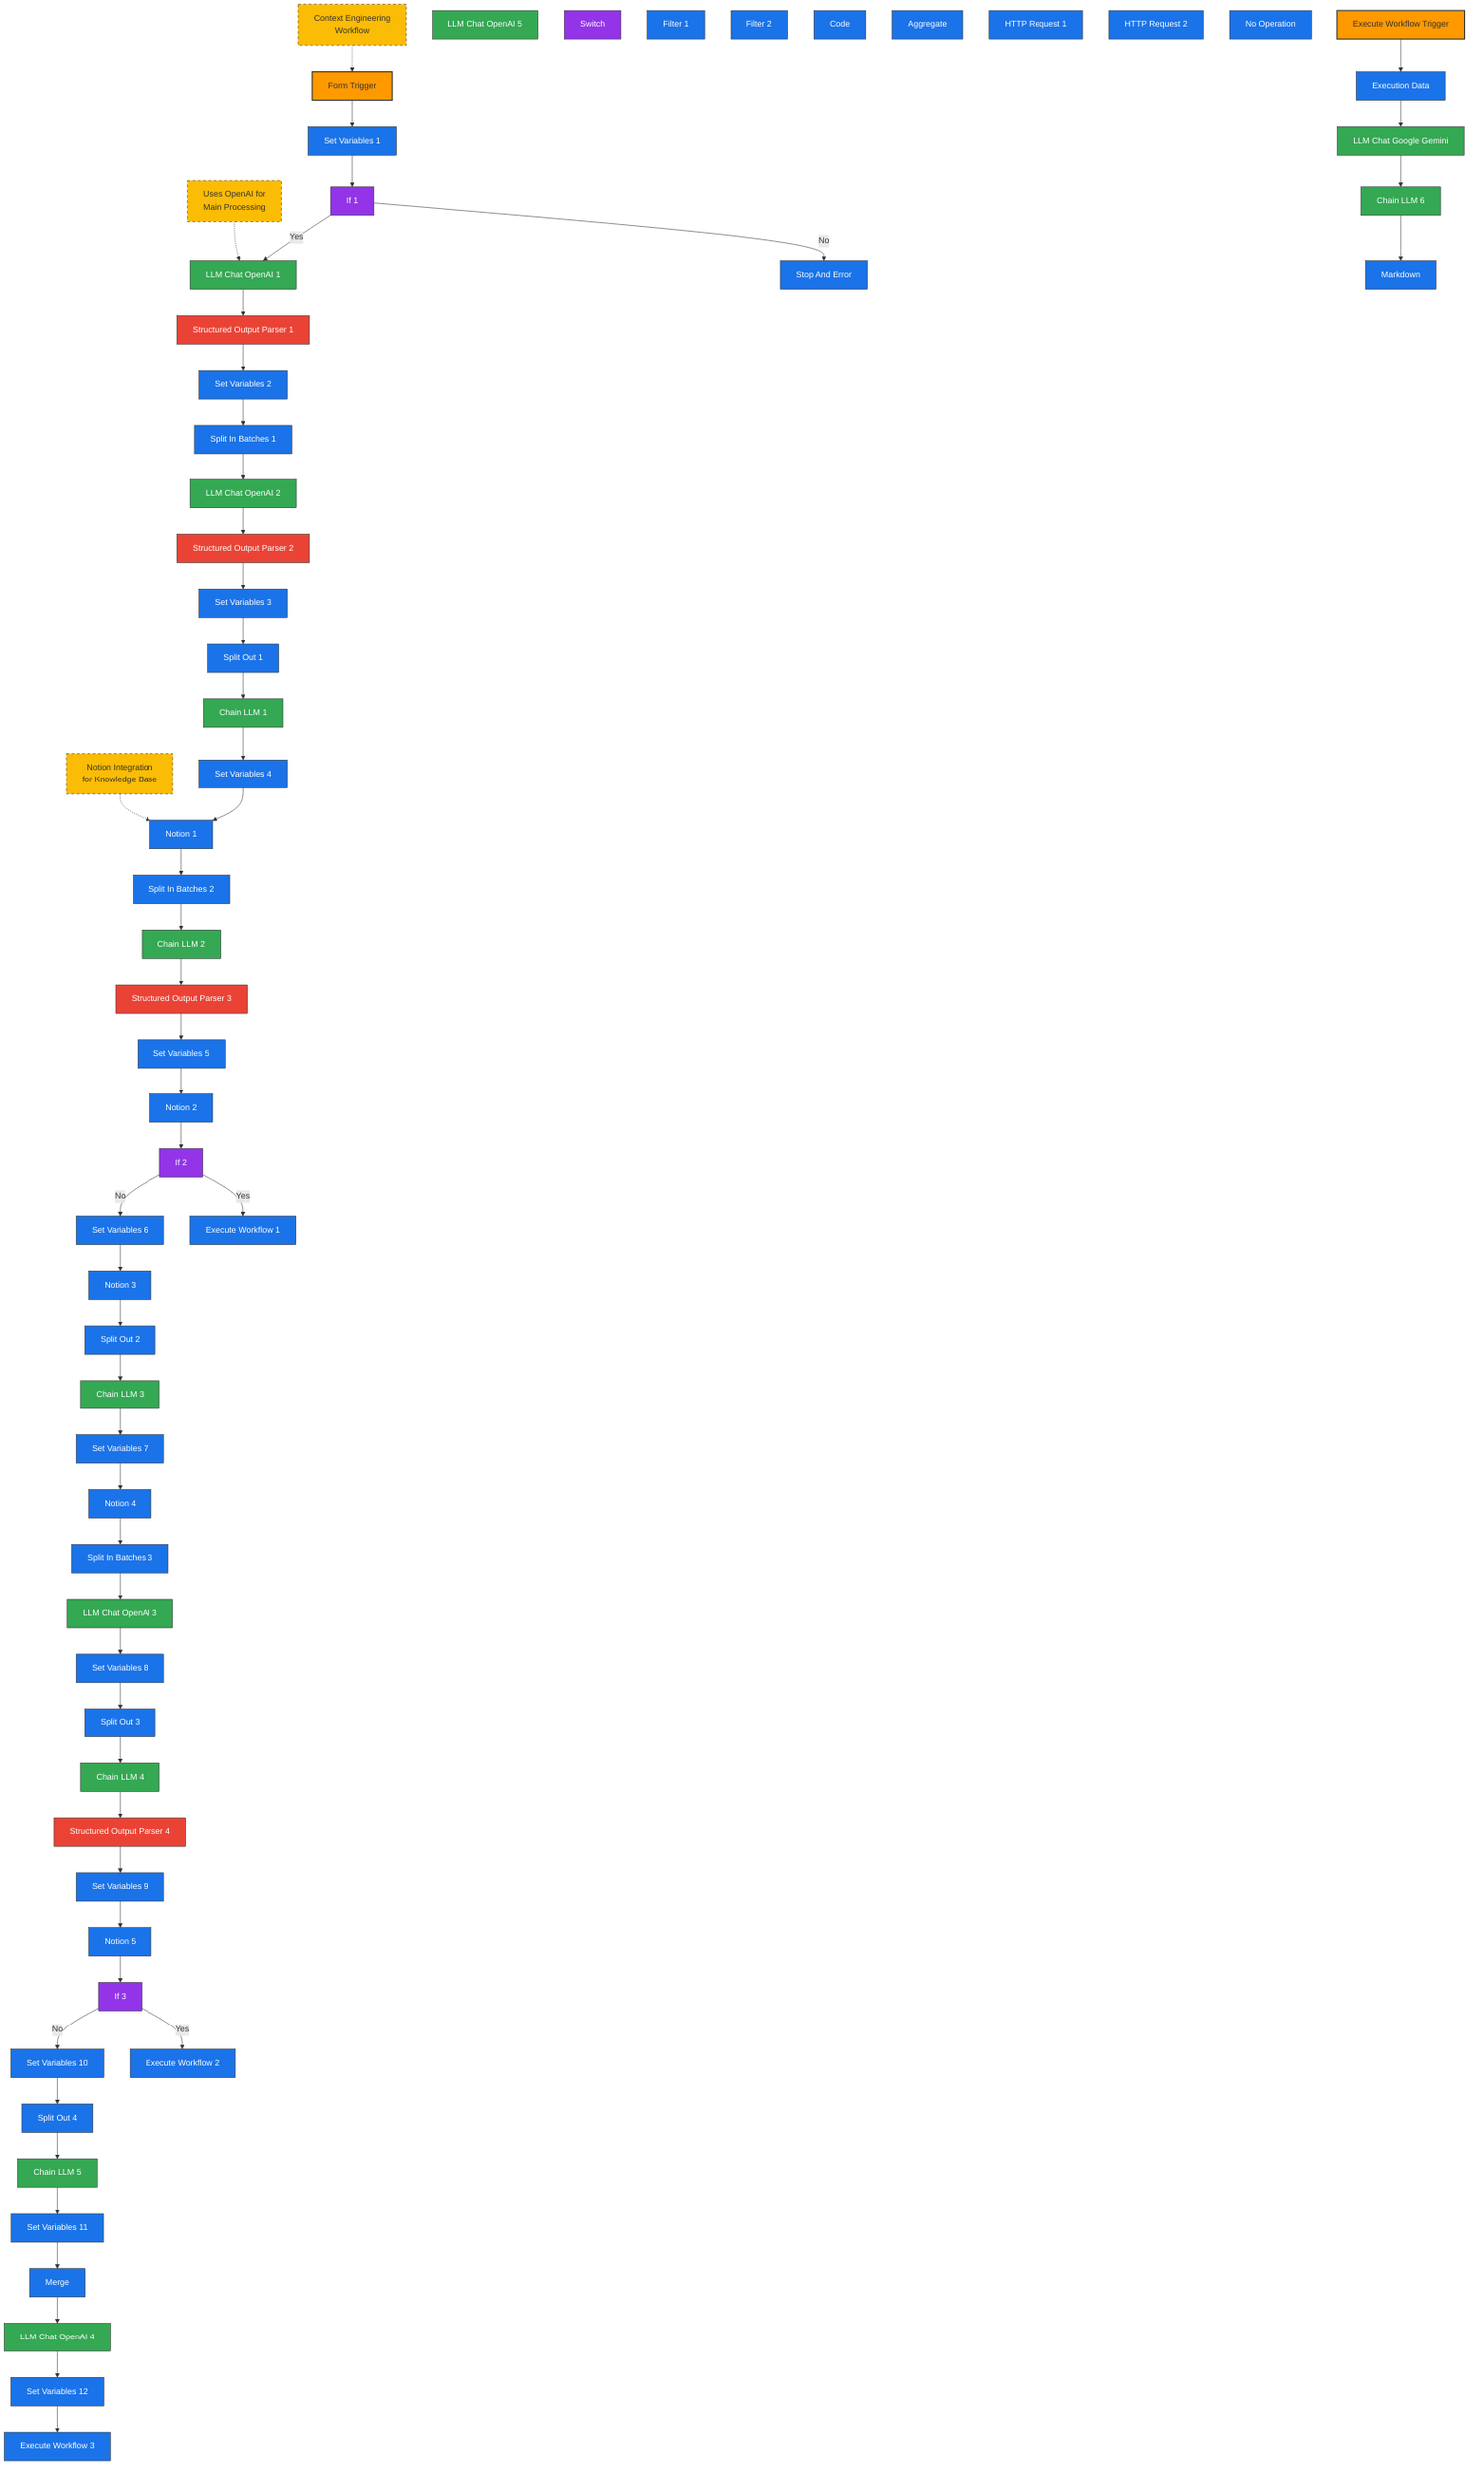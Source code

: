 graph TD
    %% Node styles
    classDef trigger fill:#ff9900,stroke:#333,stroke-width:2px;
    classDef processing fill:#1a73e8,stroke:#333,color:#fff;
    classDef ai fill:#34a853,stroke:#333,color:#fff;
    classDef output fill:#ea4335,stroke:#333,color:#fff;
    classDef note fill:#fbbc05,stroke:#333,stroke-dasharray:5,5;
    classDef decision fill:#9334e8,stroke:#333,color:#fff;
    
    %% Trigger nodes
    formTrigger["Form Trigger"]:::trigger
    executeWorkflowTrigger["Execute Workflow Trigger"]:::trigger
    
    %% AI nodes
    chatOpenAi1["LLM Chat OpenAI 1"]:::ai
    chatOpenAi2["LLM Chat OpenAI 2"]:::ai
    chatOpenAi3["LLM Chat OpenAI 3"]:::ai
    chatOpenAi4["LLM Chat OpenAI 4"]:::ai
    chatOpenAi5["LLM Chat OpenAI 5"]:::ai
    chatGemini["LLM Chat Google Gemini"]:::ai
    chainLlm1["Chain LLM 1"]:::ai
    chainLlm2["Chain LLM 2"]:::ai
    chainLlm3["Chain LLM 3"]:::ai
    chainLlm4["Chain LLM 4"]:::ai
    chainLlm5["Chain LLM 5"]:::ai
    chainLlm6["Chain LLM 6"]:::ai
    
    %% Processing nodes
    set1["Set Variables 1"]:::processing
    set2["Set Variables 2"]:::processing
    set3["Set Variables 3"]:::processing
    set4["Set Variables 4"]:::processing
    set5["Set Variables 5"]:::processing
    set6["Set Variables 6"]:::processing
    set7["Set Variables 7"]:::processing
    set8["Set Variables 8"]:::processing
    set9["Set Variables 9"]:::processing
    set10["Set Variables 10"]:::processing
    set11["Set Variables 11"]:::processing
    set12["Set Variables 12"]:::processing
    
    %% Output parsers
    outputParser1["Structured Output Parser 1"]:::output
    outputParser2["Structured Output Parser 2"]:::output
    outputParser3["Structured Output Parser 3"]:::output
    outputParser4["Structured Output Parser 4"]:::output
    
    %% Decision nodes
    if1["If 1"]:::decision
    if2["If 2"]:::decision
    if3["If 3"]:::decision
    switch["Switch"]:::decision
    
    %% Notion integration
    notion1["Notion 1"]:::processing
    notion2["Notion 2"]:::processing
    notion3["Notion 3"]:::processing
    notion4["Notion 4"]:::processing
    notion5["Notion 5"]:::processing
    
    %% Other processing nodes
    splitOut1["Split Out 1"]:::processing
    splitOut2["Split Out 2"]:::processing
    splitOut3["Split Out 3"]:::processing
    splitOut4["Split Out 4"]:::processing
    splitInBatches1["Split In Batches 1"]:::processing
    splitInBatches2["Split In Batches 2"]:::processing
    splitInBatches3["Split In Batches 3"]:::processing
    filter1["Filter 1"]:::processing
    filter2["Filter 2"]:::processing
    merge["Merge"]:::processing
    code["Code"]:::processing
    aggregate["Aggregate"]:::processing
    stopAndError["Stop And Error"]:::processing
    httpRequest1["HTTP Request 1"]:::processing
    httpRequest2["HTTP Request 2"]:::processing
    executeWorkflow1["Execute Workflow 1"]:::processing
    executeWorkflow2["Execute Workflow 2"]:::processing
    executeWorkflow3["Execute Workflow 3"]:::processing
    executionData["Execution Data"]:::processing
    noOp["No Operation"]:::processing
    markdown["Markdown"]:::processing
    
    %% Main workflow flow
    formTrigger --> set1
    set1 --> if1
    if1 -->|Yes| chatOpenAi1
    if1 -->|No| stopAndError
    
    chatOpenAi1 --> outputParser1
    outputParser1 --> set2
    set2 --> splitInBatches1
    
    splitInBatches1 --> chatOpenAi2
    chatOpenAi2 --> outputParser2
    outputParser2 --> set3
    
    set3 --> splitOut1
    splitOut1 --> chainLlm1
    chainLlm1 --> set4
    
    set4 --> notion1
    notion1 --> splitInBatches2
    
    splitInBatches2 --> chainLlm2
    chainLlm2 --> outputParser3
    outputParser3 --> set5
    
    set5 --> notion2
    notion2 --> if2
    
    if2 -->|Yes| executeWorkflow1
    if2 -->|No| set6
    
    set6 --> notion3
    notion3 --> splitOut2
    
    splitOut2 --> chainLlm3
    chainLlm3 --> set7
    
    set7 --> notion4
    notion4 --> splitInBatches3
    
    splitInBatches3 --> chatOpenAi3
    chatOpenAi3 --> set8
    
    set8 --> splitOut3
    splitOut3 --> chainLlm4
    
    chainLlm4 --> outputParser4
    outputParser4 --> set9
    
    set9 --> notion5
    notion5 --> if3
    
    if3 -->|Yes| executeWorkflow2
    if3 -->|No| set10
    
    set10 --> splitOut4
    splitOut4 --> chainLlm5
    
    chainLlm5 --> set11
    set11 --> merge
    
    merge --> chatOpenAi4
    chatOpenAi4 --> set12
    
    set12 --> executeWorkflow3
    
    %% Alternative trigger path
    executeWorkflowTrigger --> executionData
    executionData --> chatGemini
    chatGemini --> chainLlm6
    chainLlm6 --> markdown
    
    %% Notes
    note1["Context Engineering\nWorkflow"]:::note
    note2["Uses OpenAI for\nMain Processing"]:::note
    note3["Notion Integration\nfor Knowledge Base"]:::note
    
    note1 -.-> formTrigger
    note2 -.-> chatOpenAi1
    note3 -.-> notion1